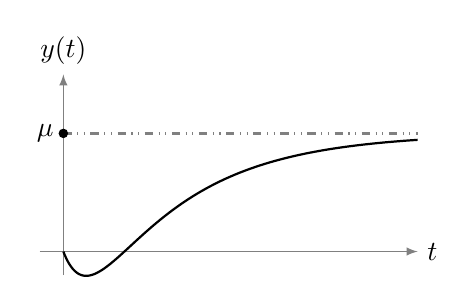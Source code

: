 ﻿\begin{tikzpicture} [scale=1.5]

% Assi
	\draw[-latex, gray] (-0.2, 0) -- (3, 0) node[right, black] {$t$};
	\draw[-latex, gray] (0, -0.2) -- (0, 1.5) node[above, black] {$y(t)$};

% Punti sul grafico
	\draw[dashdotdotted, color=gray, thick] (0, 1) -- (3, 1);
	\filldraw (0, 1) circle (1pt)
		node[left] (Yi) {$\mu$};

% Funzione
	\draw[scale=1, domain=0:3, samples=1000, smooth, variable=\x, thick] plot ({\x},{1-2*exp(-1.2*\x)+exp(-5*\x))});
\end{tikzpicture}